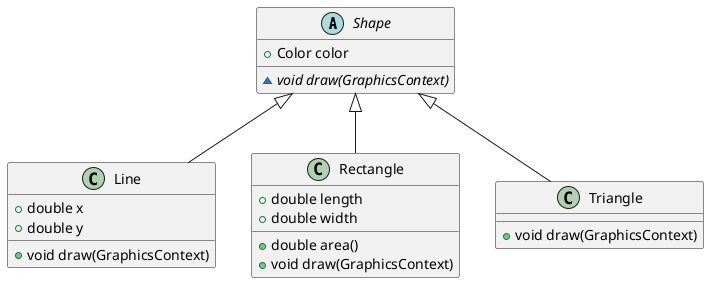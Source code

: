@startuml
abstract class Shape {
+ Color color
~ {abstract}void draw(GraphicsContext)
}


class Line {
+ double x
+ double y
+ void draw(GraphicsContext)
}


class Rectangle {
+ double length
+ double width
+ double area()
+ void draw(GraphicsContext)
}


class Triangle {
+ void draw(GraphicsContext)
}



Shape <|-- Line
Shape <|-- Rectangle
Shape <|-- Triangle
@enduml